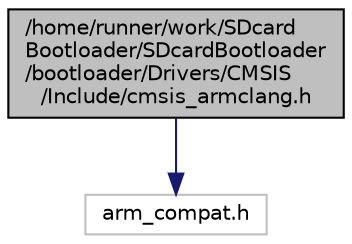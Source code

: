 digraph "/home/runner/work/SDcardBootloader/SDcardBootloader/bootloader/Drivers/CMSIS/Include/cmsis_armclang.h"
{
 // LATEX_PDF_SIZE
  edge [fontname="Helvetica",fontsize="10",labelfontname="Helvetica",labelfontsize="10"];
  node [fontname="Helvetica",fontsize="10",shape=record];
  Node1 [label="/home/runner/work/SDcard\lBootloader/SDcardBootloader\l/bootloader/Drivers/CMSIS\l/Include/cmsis_armclang.h",height=0.2,width=0.4,color="black", fillcolor="grey75", style="filled", fontcolor="black",tooltip="CMSIS compiler armclang (Arm Compiler 6) header file."];
  Node1 -> Node2 [color="midnightblue",fontsize="10",style="solid"];
  Node2 [label="arm_compat.h",height=0.2,width=0.4,color="grey75", fillcolor="white", style="filled",tooltip=" "];
}
